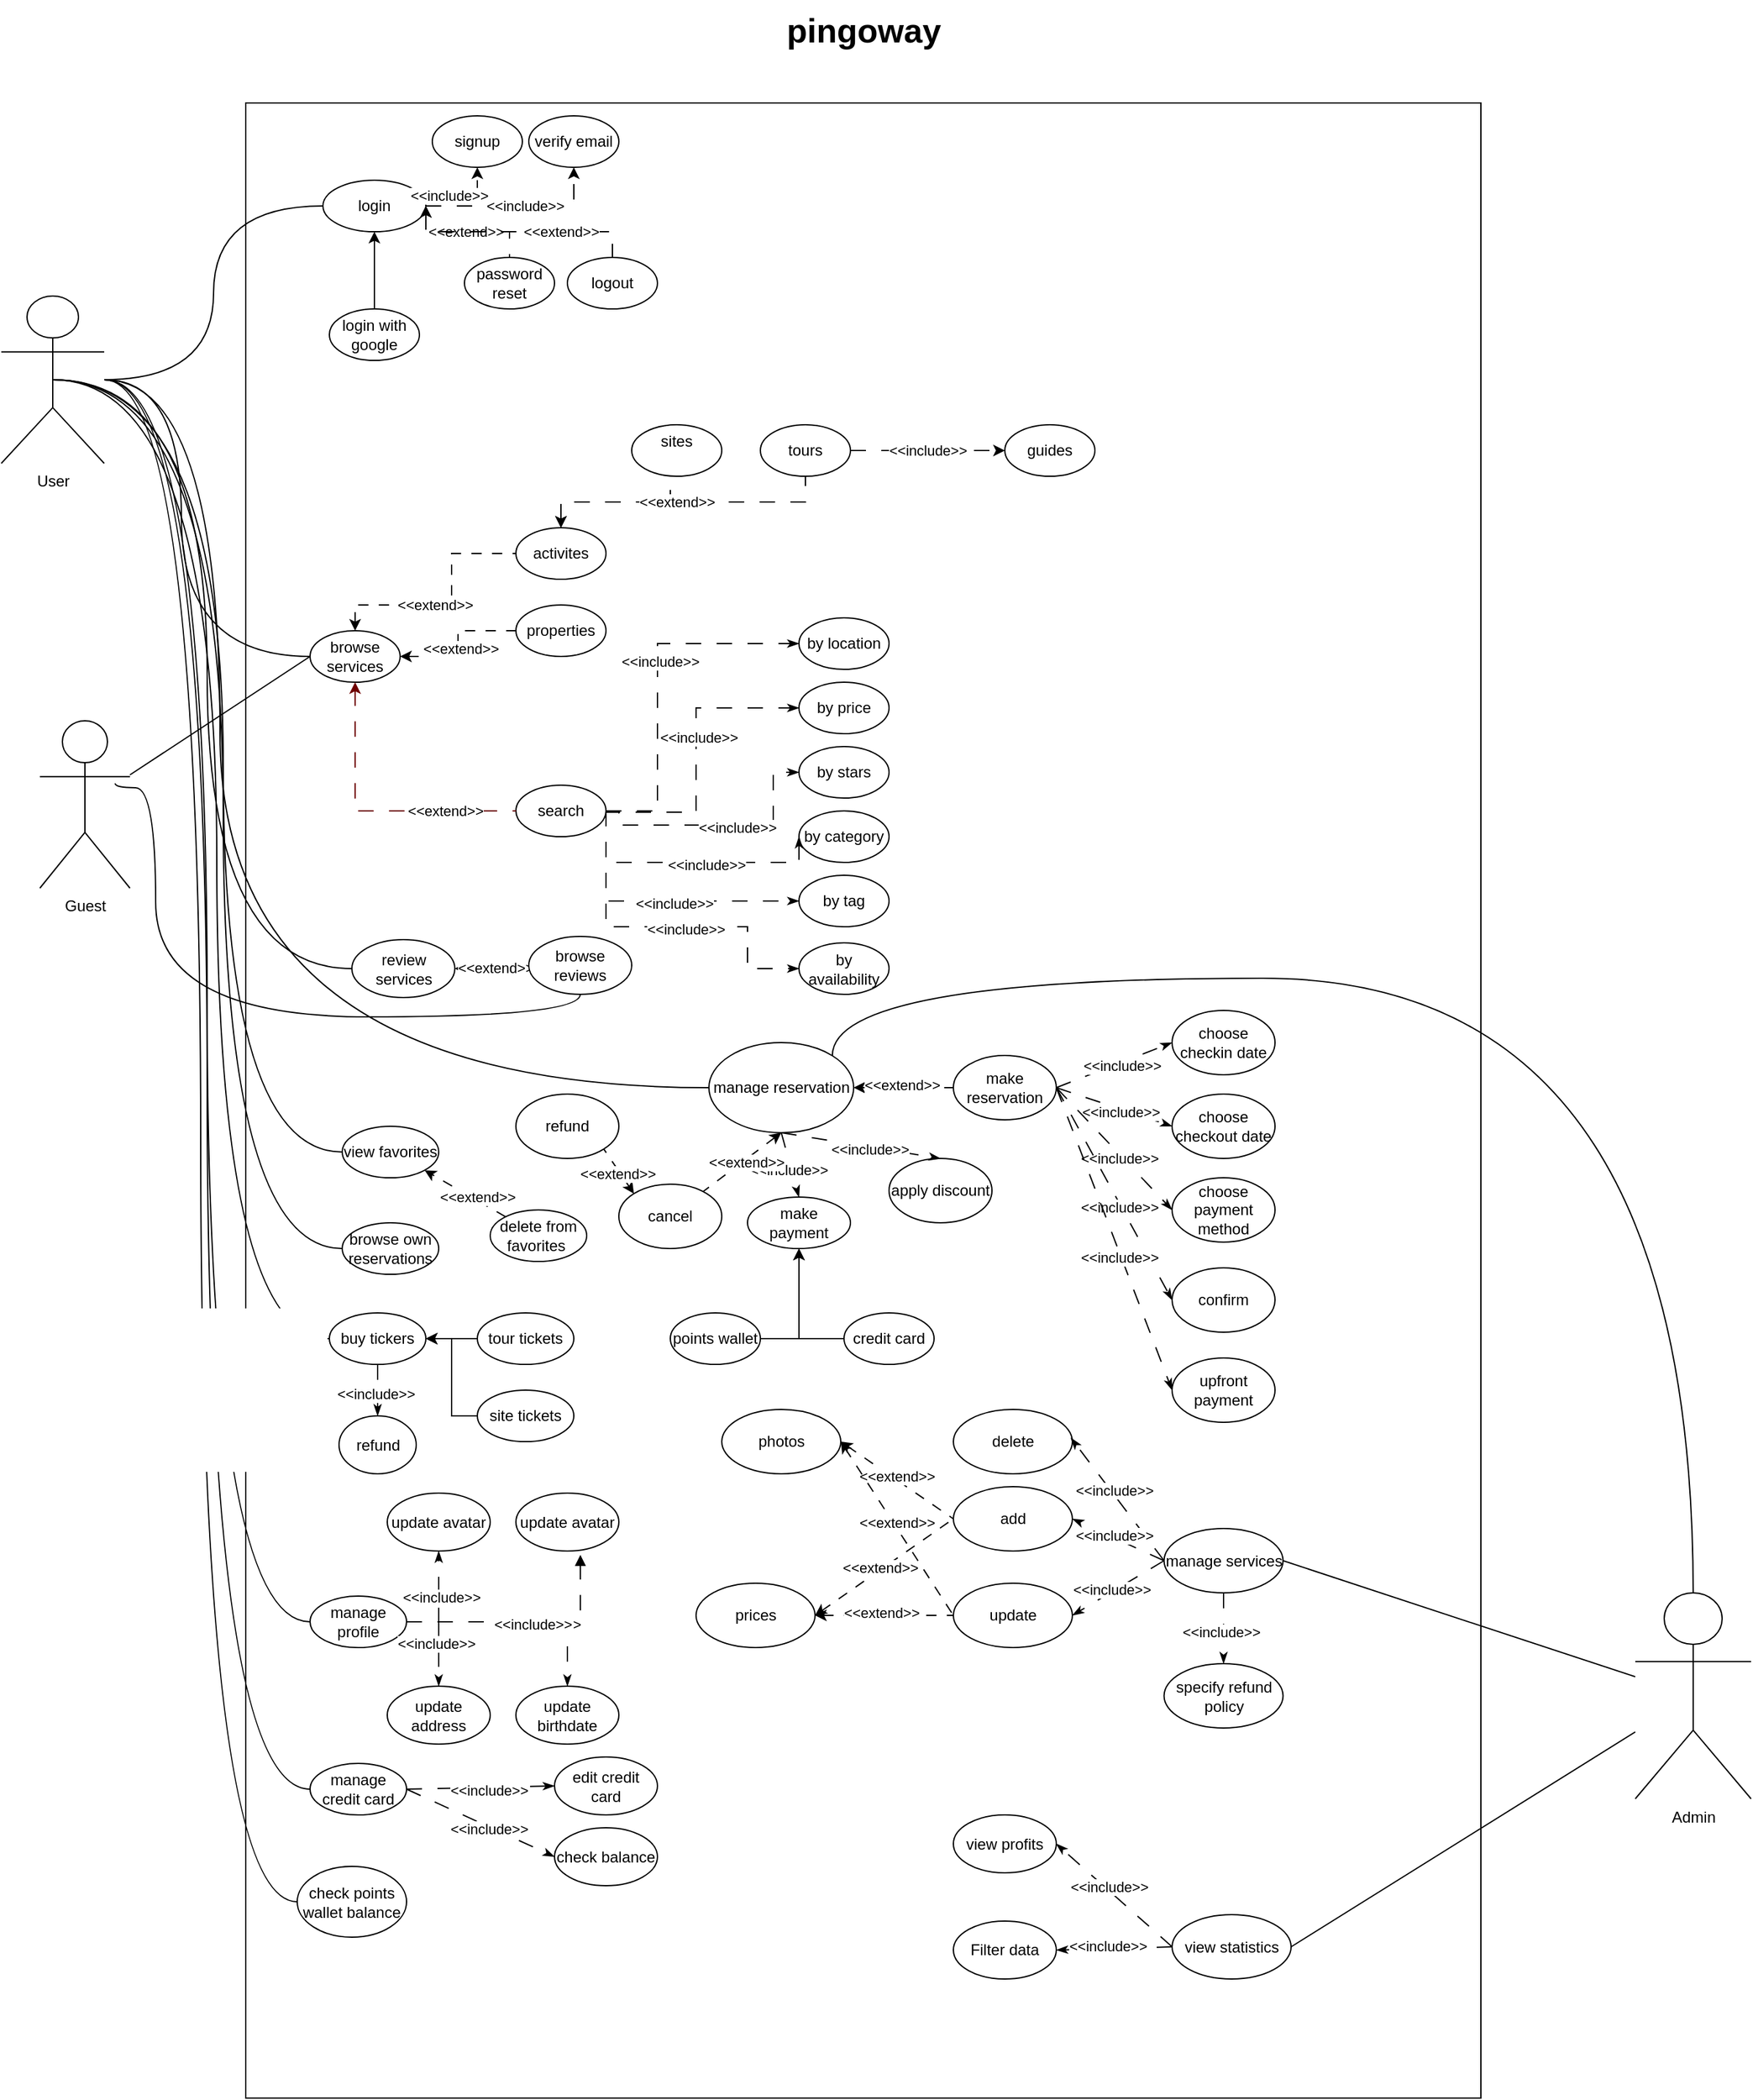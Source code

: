 <mxfile version="24.7.7">
  <diagram name="Page-1" id="PW5pZhOQbbt-pAzsFsGZ">
    <mxGraphModel dx="1018" dy="1887" grid="1" gridSize="10" guides="1" tooltips="1" connect="1" arrows="1" fold="1" page="1" pageScale="1" pageWidth="850" pageHeight="1400" math="0" shadow="0">
      <root>
        <mxCell id="0" />
        <mxCell id="1" parent="0" />
        <mxCell id="0B0eagUAXpEbYrLWP_e4-1" value="User&lt;div&gt;&lt;br&gt;&lt;/div&gt;" style="shape=umlActor;verticalLabelPosition=bottom;verticalAlign=top;html=1;" parent="1" vertex="1">
          <mxGeometry x="80" y="40" width="80" height="130" as="geometry" />
        </mxCell>
        <mxCell id="0B0eagUAXpEbYrLWP_e4-2" value="" style="rounded=0;whiteSpace=wrap;html=1;direction=south;" parent="1" vertex="1">
          <mxGeometry x="270" y="-110" width="960" height="1550" as="geometry" />
        </mxCell>
        <mxCell id="0B0eagUAXpEbYrLWP_e4-3" value="&lt;b style=&quot;font-size: 26px;&quot;&gt;&lt;font style=&quot;font-size: 26px;&quot;&gt;pingoway&lt;/font&gt;&lt;/b&gt;&lt;div style=&quot;font-size: 26px;&quot;&gt;&lt;br&gt;&lt;/div&gt;" style="text;html=1;align=center;verticalAlign=middle;resizable=0;points=[];autosize=1;strokeColor=none;fillColor=none;" parent="1" vertex="1">
          <mxGeometry x="680" y="-190" width="140" height="80" as="geometry" />
        </mxCell>
        <mxCell id="0B0eagUAXpEbYrLWP_e4-8" style="rounded=0;orthogonalLoop=1;jettySize=auto;html=1;entryX=1;entryY=0.5;entryDx=0;entryDy=0;endArrow=none;endFill=0;" parent="1" source="0B0eagUAXpEbYrLWP_e4-9" target="0B0eagUAXpEbYrLWP_e4-55" edge="1">
          <mxGeometry relative="1" as="geometry" />
        </mxCell>
        <mxCell id="f-b0QiF34DkIeUr0SExI-126" style="edgeStyle=orthogonalEdgeStyle;rounded=0;orthogonalLoop=1;jettySize=auto;html=1;entryX=1;entryY=0;entryDx=0;entryDy=0;curved=1;endArrow=none;endFill=0;" parent="1" source="0B0eagUAXpEbYrLWP_e4-9" target="0B0eagUAXpEbYrLWP_e4-32" edge="1">
          <mxGeometry relative="1" as="geometry">
            <Array as="points">
              <mxPoint x="1395" y="570" />
              <mxPoint x="726" y="570" />
            </Array>
          </mxGeometry>
        </mxCell>
        <mxCell id="0B0eagUAXpEbYrLWP_e4-9" value="Admin" style="shape=umlActor;verticalLabelPosition=bottom;verticalAlign=top;html=1;" parent="1" vertex="1">
          <mxGeometry x="1350" y="1047.5" width="90" height="160" as="geometry" />
        </mxCell>
        <mxCell id="0B0eagUAXpEbYrLWP_e4-10" value="" style="edgeStyle=orthogonalEdgeStyle;rounded=0;orthogonalLoop=1;jettySize=auto;html=1;endArrow=none;endFill=0;startArrow=classic;startFill=1;dashed=1;dashPattern=8 8;" parent="1" source="0B0eagUAXpEbYrLWP_e4-16" target="0B0eagUAXpEbYrLWP_e4-18" edge="1">
          <mxGeometry relative="1" as="geometry">
            <Array as="points">
              <mxPoint x="355" y="280" />
              <mxPoint x="430" y="280" />
              <mxPoint x="430" y="240" />
            </Array>
          </mxGeometry>
        </mxCell>
        <mxCell id="0B0eagUAXpEbYrLWP_e4-11" value="&amp;lt;&amp;lt;extend&amp;gt;&amp;gt;" style="edgeLabel;html=1;align=center;verticalAlign=middle;resizable=0;points=[];" parent="0B0eagUAXpEbYrLWP_e4-10" vertex="1" connectable="0">
          <mxGeometry x="-0.12" relative="1" as="geometry">
            <mxPoint as="offset" />
          </mxGeometry>
        </mxCell>
        <mxCell id="0B0eagUAXpEbYrLWP_e4-12" value="" style="edgeStyle=orthogonalEdgeStyle;rounded=0;orthogonalLoop=1;jettySize=auto;html=1;dashed=1;dashPattern=8 8;endArrow=none;endFill=0;startArrow=classic;startFill=1;" parent="1" source="0B0eagUAXpEbYrLWP_e4-16" target="0B0eagUAXpEbYrLWP_e4-19" edge="1">
          <mxGeometry relative="1" as="geometry" />
        </mxCell>
        <mxCell id="0B0eagUAXpEbYrLWP_e4-13" value="&amp;lt;&amp;lt;extend&amp;gt;&amp;gt;" style="edgeLabel;html=1;align=center;verticalAlign=middle;resizable=0;points=[];" parent="0B0eagUAXpEbYrLWP_e4-12" vertex="1" connectable="0">
          <mxGeometry x="-0.067" y="-2" relative="1" as="geometry">
            <mxPoint as="offset" />
          </mxGeometry>
        </mxCell>
        <mxCell id="0B0eagUAXpEbYrLWP_e4-16" value="browse services" style="ellipse;whiteSpace=wrap;html=1;" parent="1" vertex="1">
          <mxGeometry x="320" y="300" width="70" height="40" as="geometry" />
        </mxCell>
        <mxCell id="0B0eagUAXpEbYrLWP_e4-17" value="" style="edgeStyle=orthogonalEdgeStyle;rounded=0;orthogonalLoop=1;jettySize=auto;html=1;endArrow=none;endFill=0;startArrow=classic;startFill=1;dashed=1;dashPattern=12 12;" parent="1" source="0B0eagUAXpEbYrLWP_e4-18" target="0B0eagUAXpEbYrLWP_e4-25" edge="1">
          <mxGeometry relative="1" as="geometry">
            <Array as="points">
              <mxPoint x="515" y="200" />
              <mxPoint x="600" y="200" />
            </Array>
          </mxGeometry>
        </mxCell>
        <mxCell id="0B0eagUAXpEbYrLWP_e4-18" value="activites" style="ellipse;whiteSpace=wrap;html=1;" parent="1" vertex="1">
          <mxGeometry x="480" y="220" width="70" height="40" as="geometry" />
        </mxCell>
        <mxCell id="0B0eagUAXpEbYrLWP_e4-19" value="properties" style="ellipse;whiteSpace=wrap;html=1;" parent="1" vertex="1">
          <mxGeometry x="480" y="280" width="70" height="40" as="geometry" />
        </mxCell>
        <mxCell id="0B0eagUAXpEbYrLWP_e4-21" style="rounded=0;orthogonalLoop=1;jettySize=auto;html=1;entryX=0;entryY=0.5;entryDx=0;entryDy=0;endArrow=none;endFill=0;edgeStyle=orthogonalEdgeStyle;curved=1;" parent="1" source="0B0eagUAXpEbYrLWP_e4-1" target="0B0eagUAXpEbYrLWP_e4-16" edge="1">
          <mxGeometry relative="1" as="geometry">
            <mxPoint x="250" y="250" as="sourcePoint" />
            <mxPoint x="355" y="280" as="targetPoint" />
            <Array as="points">
              <mxPoint x="220" y="105" />
              <mxPoint x="220" y="320" />
            </Array>
          </mxGeometry>
        </mxCell>
        <mxCell id="0B0eagUAXpEbYrLWP_e4-22" value="search" style="ellipse;whiteSpace=wrap;html=1;" parent="1" vertex="1">
          <mxGeometry x="480" y="420" width="70" height="40" as="geometry" />
        </mxCell>
        <mxCell id="0B0eagUAXpEbYrLWP_e4-23" value="" style="edgeStyle=orthogonalEdgeStyle;rounded=0;orthogonalLoop=1;jettySize=auto;html=1;endArrow=none;endFill=0;startArrow=classic;startFill=1;dashed=1;strokeColor=#6F0000;dashPattern=12 12;fillColor=#a20025;" parent="1" source="0B0eagUAXpEbYrLWP_e4-16" target="0B0eagUAXpEbYrLWP_e4-22" edge="1">
          <mxGeometry relative="1" as="geometry">
            <Array as="points">
              <mxPoint x="355" y="440" />
            </Array>
          </mxGeometry>
        </mxCell>
        <mxCell id="0B0eagUAXpEbYrLWP_e4-24" value="&amp;lt;&amp;lt;extend&amp;gt;&amp;gt;" style="edgeLabel;html=1;align=center;verticalAlign=middle;resizable=0;points=[];" parent="0B0eagUAXpEbYrLWP_e4-23" vertex="1" connectable="0">
          <mxGeometry x="0.225" y="3" relative="1" as="geometry">
            <mxPoint x="32" y="3" as="offset" />
          </mxGeometry>
        </mxCell>
        <mxCell id="0B0eagUAXpEbYrLWP_e4-25" value="sites&lt;div&gt;&lt;br&gt;&lt;/div&gt;" style="ellipse;whiteSpace=wrap;html=1;" parent="1" vertex="1">
          <mxGeometry x="570" y="140" width="70" height="40" as="geometry" />
        </mxCell>
        <mxCell id="0B0eagUAXpEbYrLWP_e4-26" value="" style="edgeStyle=orthogonalEdgeStyle;rounded=0;orthogonalLoop=1;jettySize=auto;html=1;dashed=1;dashPattern=12 12;" parent="1" source="0B0eagUAXpEbYrLWP_e4-28" target="0B0eagUAXpEbYrLWP_e4-31" edge="1">
          <mxGeometry relative="1" as="geometry" />
        </mxCell>
        <mxCell id="0B0eagUAXpEbYrLWP_e4-27" value="&amp;lt;&amp;lt;include&amp;gt;&amp;gt;" style="edgeLabel;html=1;align=center;verticalAlign=middle;resizable=0;points=[];" parent="0B0eagUAXpEbYrLWP_e4-26" vertex="1" connectable="0">
          <mxGeometry x="0.367" relative="1" as="geometry">
            <mxPoint x="-22" as="offset" />
          </mxGeometry>
        </mxCell>
        <mxCell id="0B0eagUAXpEbYrLWP_e4-28" value="tours" style="ellipse;whiteSpace=wrap;html=1;" parent="1" vertex="1">
          <mxGeometry x="670" y="140" width="70" height="40" as="geometry" />
        </mxCell>
        <mxCell id="0B0eagUAXpEbYrLWP_e4-29" value="" style="edgeStyle=orthogonalEdgeStyle;rounded=0;orthogonalLoop=1;jettySize=auto;html=1;endArrow=none;endFill=0;startArrow=classic;startFill=1;dashed=1;dashPattern=12 12;entryX=0.5;entryY=1;entryDx=0;entryDy=0;exitX=0.5;exitY=0;exitDx=0;exitDy=0;" parent="1" source="0B0eagUAXpEbYrLWP_e4-18" target="0B0eagUAXpEbYrLWP_e4-28" edge="1">
          <mxGeometry relative="1" as="geometry">
            <mxPoint x="590" y="240" as="sourcePoint" />
            <mxPoint x="675" y="200" as="targetPoint" />
            <Array as="points">
              <mxPoint x="515" y="200" />
              <mxPoint x="705" y="200" />
            </Array>
          </mxGeometry>
        </mxCell>
        <mxCell id="0B0eagUAXpEbYrLWP_e4-30" value="&amp;lt;&amp;lt;extend&amp;gt;&amp;gt;" style="edgeLabel;html=1;align=center;verticalAlign=middle;resizable=0;points=[];" parent="0B0eagUAXpEbYrLWP_e4-29" vertex="1" connectable="0">
          <mxGeometry x="0.151" y="-3" relative="1" as="geometry">
            <mxPoint x="-23" y="-3" as="offset" />
          </mxGeometry>
        </mxCell>
        <mxCell id="0B0eagUAXpEbYrLWP_e4-31" value="guides" style="ellipse;whiteSpace=wrap;html=1;" parent="1" vertex="1">
          <mxGeometry x="860" y="140" width="70" height="40" as="geometry" />
        </mxCell>
        <mxCell id="0B0eagUAXpEbYrLWP_e4-32" value="manage reservation" style="ellipse;whiteSpace=wrap;html=1;" parent="1" vertex="1">
          <mxGeometry x="630" y="620" width="112.5" height="70" as="geometry" />
        </mxCell>
        <mxCell id="0B0eagUAXpEbYrLWP_e4-33" style="rounded=0;orthogonalLoop=1;jettySize=auto;html=1;entryX=0;entryY=0.5;entryDx=0;entryDy=0;endArrow=none;endFill=0;edgeStyle=orthogonalEdgeStyle;curved=1;" parent="1" source="0B0eagUAXpEbYrLWP_e4-1" target="0B0eagUAXpEbYrLWP_e4-32" edge="1">
          <mxGeometry relative="1" as="geometry">
            <Array as="points">
              <mxPoint x="250" y="105" />
              <mxPoint x="250" y="655" />
            </Array>
          </mxGeometry>
        </mxCell>
        <mxCell id="0B0eagUAXpEbYrLWP_e4-34" value="make payment" style="ellipse;whiteSpace=wrap;html=1;" parent="1" vertex="1">
          <mxGeometry x="660" y="740" width="80" height="40" as="geometry" />
        </mxCell>
        <mxCell id="0B0eagUAXpEbYrLWP_e4-36" value="login" style="ellipse;whiteSpace=wrap;html=1;" parent="1" vertex="1">
          <mxGeometry x="330" y="-50" width="80" height="40" as="geometry" />
        </mxCell>
        <mxCell id="0B0eagUAXpEbYrLWP_e4-37" style="rounded=0;orthogonalLoop=1;jettySize=auto;html=1;entryX=0;entryY=0.5;entryDx=0;entryDy=0;endArrow=none;endFill=0;edgeStyle=orthogonalEdgeStyle;curved=1;" parent="1" source="0B0eagUAXpEbYrLWP_e4-1" target="0B0eagUAXpEbYrLWP_e4-36" edge="1">
          <mxGeometry relative="1" as="geometry">
            <mxPoint x="240" y="290" as="sourcePoint" />
          </mxGeometry>
        </mxCell>
        <mxCell id="0B0eagUAXpEbYrLWP_e4-38" style="edgeStyle=orthogonalEdgeStyle;rounded=0;orthogonalLoop=1;jettySize=auto;html=1;entryX=0.5;entryY=1;entryDx=0;entryDy=0;" parent="1" source="0B0eagUAXpEbYrLWP_e4-39" target="0B0eagUAXpEbYrLWP_e4-34" edge="1">
          <mxGeometry relative="1" as="geometry">
            <Array as="points">
              <mxPoint x="700" y="850" />
            </Array>
          </mxGeometry>
        </mxCell>
        <mxCell id="0B0eagUAXpEbYrLWP_e4-39" value="credit card" style="ellipse;whiteSpace=wrap;html=1;" parent="1" vertex="1">
          <mxGeometry x="735" y="830" width="70" height="40" as="geometry" />
        </mxCell>
        <mxCell id="0B0eagUAXpEbYrLWP_e4-40" style="edgeStyle=orthogonalEdgeStyle;rounded=0;orthogonalLoop=1;jettySize=auto;html=1;entryX=0.5;entryY=1;entryDx=0;entryDy=0;exitX=1;exitY=0.5;exitDx=0;exitDy=0;" parent="1" source="0B0eagUAXpEbYrLWP_e4-41" target="0B0eagUAXpEbYrLWP_e4-34" edge="1">
          <mxGeometry relative="1" as="geometry">
            <mxPoint x="687.5" y="830" as="targetPoint" />
            <Array as="points">
              <mxPoint x="700" y="850" />
            </Array>
          </mxGeometry>
        </mxCell>
        <mxCell id="0B0eagUAXpEbYrLWP_e4-41" value="points wallet" style="ellipse;whiteSpace=wrap;html=1;" parent="1" vertex="1">
          <mxGeometry x="600" y="830" width="70" height="40" as="geometry" />
        </mxCell>
        <mxCell id="0B0eagUAXpEbYrLWP_e4-42" value="manage profile" style="ellipse;whiteSpace=wrap;html=1;" parent="1" vertex="1">
          <mxGeometry x="320" y="1050" width="75" height="40" as="geometry" />
        </mxCell>
        <mxCell id="0B0eagUAXpEbYrLWP_e4-43" style="rounded=0;orthogonalLoop=1;jettySize=auto;html=1;entryX=0;entryY=0.5;entryDx=0;entryDy=0;endArrow=none;endFill=0;edgeStyle=orthogonalEdgeStyle;curved=1;" parent="1" source="0B0eagUAXpEbYrLWP_e4-1" target="0B0eagUAXpEbYrLWP_e4-42" edge="1">
          <mxGeometry relative="1" as="geometry" />
        </mxCell>
        <mxCell id="0B0eagUAXpEbYrLWP_e4-45" value="" style="edgeStyle=orthogonalEdgeStyle;rounded=0;orthogonalLoop=1;jettySize=auto;html=1;endArrow=none;endFill=0;startArrow=classic;startFill=1;dashed=1;dashPattern=12 12;" parent="1" source="0B0eagUAXpEbYrLWP_e4-47" target="0B0eagUAXpEbYrLWP_e4-54" edge="1">
          <mxGeometry relative="1" as="geometry" />
        </mxCell>
        <mxCell id="0B0eagUAXpEbYrLWP_e4-46" value="&amp;lt;&amp;lt;extend&amp;gt;&amp;gt;" style="edgeLabel;html=1;align=center;verticalAlign=middle;resizable=0;points=[];" parent="0B0eagUAXpEbYrLWP_e4-45" vertex="1" connectable="0">
          <mxGeometry x="0.117" y="-2" relative="1" as="geometry">
            <mxPoint as="offset" />
          </mxGeometry>
        </mxCell>
        <mxCell id="0B0eagUAXpEbYrLWP_e4-47" value="review services" style="ellipse;whiteSpace=wrap;html=1;" parent="1" vertex="1">
          <mxGeometry x="352.5" y="540" width="80" height="45" as="geometry" />
        </mxCell>
        <mxCell id="0B0eagUAXpEbYrLWP_e4-49" style="rounded=0;orthogonalLoop=1;jettySize=auto;html=1;entryX=0.5;entryY=0.5;entryDx=0;entryDy=0;entryPerimeter=0;endArrow=none;endFill=0;edgeStyle=orthogonalEdgeStyle;curved=1;" parent="1" source="0B0eagUAXpEbYrLWP_e4-47" target="0B0eagUAXpEbYrLWP_e4-1" edge="1">
          <mxGeometry relative="1" as="geometry">
            <Array as="points">
              <mxPoint x="240" y="563" />
              <mxPoint x="240" y="105" />
            </Array>
          </mxGeometry>
        </mxCell>
        <mxCell id="0B0eagUAXpEbYrLWP_e4-50" value="" style="rounded=0;orthogonalLoop=1;jettySize=auto;html=1;endArrow=none;endFill=0;entryX=1;entryY=0.5;entryDx=0;entryDy=0;" parent="1" source="0B0eagUAXpEbYrLWP_e4-9" target="f-b0QiF34DkIeUr0SExI-119" edge="1">
          <mxGeometry relative="1" as="geometry">
            <mxPoint x="1030" y="1150.5" as="sourcePoint" />
            <mxPoint x="1330" y="1020" as="targetPoint" />
          </mxGeometry>
        </mxCell>
        <mxCell id="0B0eagUAXpEbYrLWP_e4-52" value="browse own&lt;div&gt;reservations&lt;/div&gt;" style="ellipse;whiteSpace=wrap;html=1;" parent="1" vertex="1">
          <mxGeometry x="345" y="760" width="75" height="40" as="geometry" />
        </mxCell>
        <mxCell id="0B0eagUAXpEbYrLWP_e4-53" style="rounded=0;orthogonalLoop=1;jettySize=auto;html=1;entryX=0;entryY=0.5;entryDx=0;entryDy=0;endArrow=none;endFill=0;exitX=0.5;exitY=0.5;exitDx=0;exitDy=0;exitPerimeter=0;edgeStyle=orthogonalEdgeStyle;curved=1;" parent="1" source="0B0eagUAXpEbYrLWP_e4-1" target="0B0eagUAXpEbYrLWP_e4-52" edge="1">
          <mxGeometry relative="1" as="geometry">
            <mxPoint x="212" y="110" as="sourcePoint" />
          </mxGeometry>
        </mxCell>
        <mxCell id="0B0eagUAXpEbYrLWP_e4-54" value="browse reviews" style="ellipse;whiteSpace=wrap;html=1;" parent="1" vertex="1">
          <mxGeometry x="490" y="537.5" width="80" height="45" as="geometry" />
        </mxCell>
        <mxCell id="0B0eagUAXpEbYrLWP_e4-55" value="view statistics" style="ellipse;whiteSpace=wrap;html=1;" parent="1" vertex="1">
          <mxGeometry x="990" y="1297.5" width="92.5" height="50" as="geometry" />
        </mxCell>
        <mxCell id="7iT_NpZirMBeT9E2yEck-1" value="" style="edgeStyle=orthogonalEdgeStyle;rounded=0;orthogonalLoop=1;jettySize=auto;html=1;endArrow=classicThin;endFill=1;startArrow=none;startFill=0;dashed=1;dashPattern=12 12;exitX=1;exitY=0.5;exitDx=0;exitDy=0;" parent="1" source="0B0eagUAXpEbYrLWP_e4-42" target="7iT_NpZirMBeT9E2yEck-3" edge="1">
          <mxGeometry relative="1" as="geometry">
            <mxPoint x="464" y="970" as="sourcePoint" />
          </mxGeometry>
        </mxCell>
        <mxCell id="7iT_NpZirMBeT9E2yEck-2" value="&amp;lt;&amp;lt;include&amp;gt;&amp;gt;" style="edgeLabel;html=1;align=center;verticalAlign=middle;resizable=0;points=[];" parent="7iT_NpZirMBeT9E2yEck-1" vertex="1" connectable="0">
          <mxGeometry x="0.117" y="-2" relative="1" as="geometry">
            <mxPoint as="offset" />
          </mxGeometry>
        </mxCell>
        <mxCell id="7iT_NpZirMBeT9E2yEck-3" value="update avatar" style="ellipse;whiteSpace=wrap;html=1;" parent="1" vertex="1">
          <mxGeometry x="380" y="970" width="80" height="45" as="geometry" />
        </mxCell>
        <mxCell id="f-b0QiF34DkIeUr0SExI-2" value="update avatar" style="ellipse;whiteSpace=wrap;html=1;" parent="1" vertex="1">
          <mxGeometry x="480" y="970" width="80" height="45" as="geometry" />
        </mxCell>
        <mxCell id="f-b0QiF34DkIeUr0SExI-4" value="" style="edgeStyle=orthogonalEdgeStyle;rounded=0;orthogonalLoop=1;jettySize=auto;html=1;endArrow=block;endFill=1;startArrow=none;startFill=0;dashed=1;dashPattern=12 12;entryX=0.626;entryY=1.067;entryDx=0;entryDy=0;entryPerimeter=0;exitX=1;exitY=0.5;exitDx=0;exitDy=0;" parent="1" source="0B0eagUAXpEbYrLWP_e4-42" target="f-b0QiF34DkIeUr0SExI-2" edge="1">
          <mxGeometry relative="1" as="geometry">
            <mxPoint x="487.5" y="1080" as="sourcePoint" />
            <mxPoint x="524.5" y="1020" as="targetPoint" />
          </mxGeometry>
        </mxCell>
        <mxCell id="f-b0QiF34DkIeUr0SExI-5" value="&amp;lt;&amp;lt;include&amp;gt;&amp;gt;" style="edgeLabel;html=1;align=center;verticalAlign=middle;resizable=0;points=[];" parent="f-b0QiF34DkIeUr0SExI-4" vertex="1" connectable="0">
          <mxGeometry x="0.117" y="-2" relative="1" as="geometry">
            <mxPoint as="offset" />
          </mxGeometry>
        </mxCell>
        <mxCell id="f-b0QiF34DkIeUr0SExI-6" value="update address" style="ellipse;whiteSpace=wrap;html=1;" parent="1" vertex="1">
          <mxGeometry x="380" y="1120" width="80" height="45" as="geometry" />
        </mxCell>
        <mxCell id="f-b0QiF34DkIeUr0SExI-7" value="" style="edgeStyle=orthogonalEdgeStyle;rounded=0;orthogonalLoop=1;jettySize=auto;html=1;endArrow=classicThin;endFill=1;startArrow=none;startFill=0;dashed=1;dashPattern=12 12;exitX=1;exitY=0.5;exitDx=0;exitDy=0;" parent="1" source="0B0eagUAXpEbYrLWP_e4-42" target="f-b0QiF34DkIeUr0SExI-6" edge="1">
          <mxGeometry relative="1" as="geometry">
            <mxPoint x="474.5" y="1142" as="sourcePoint" />
            <mxPoint x="609.5" y="1090" as="targetPoint" />
          </mxGeometry>
        </mxCell>
        <mxCell id="f-b0QiF34DkIeUr0SExI-8" value="&amp;lt;&amp;lt;include&amp;gt;&amp;gt;" style="edgeLabel;html=1;align=center;verticalAlign=middle;resizable=0;points=[];" parent="f-b0QiF34DkIeUr0SExI-7" vertex="1" connectable="0">
          <mxGeometry x="0.117" y="-2" relative="1" as="geometry">
            <mxPoint as="offset" />
          </mxGeometry>
        </mxCell>
        <mxCell id="f-b0QiF34DkIeUr0SExI-9" value="update birthdate" style="ellipse;whiteSpace=wrap;html=1;" parent="1" vertex="1">
          <mxGeometry x="480" y="1120" width="80" height="45" as="geometry" />
        </mxCell>
        <mxCell id="f-b0QiF34DkIeUr0SExI-10" value="" style="edgeStyle=orthogonalEdgeStyle;rounded=0;orthogonalLoop=1;jettySize=auto;html=1;endArrow=classicThin;endFill=1;startArrow=none;startFill=0;dashed=1;dashPattern=12 12;" parent="1" source="0B0eagUAXpEbYrLWP_e4-42" target="f-b0QiF34DkIeUr0SExI-9" edge="1">
          <mxGeometry relative="1" as="geometry">
            <mxPoint x="454.49" y="1090" as="sourcePoint" />
            <mxPoint x="479.49" y="1140" as="targetPoint" />
          </mxGeometry>
        </mxCell>
        <mxCell id="f-b0QiF34DkIeUr0SExI-11" value="&amp;lt;&amp;lt;include&amp;gt;&amp;gt;" style="edgeLabel;html=1;align=center;verticalAlign=middle;resizable=0;points=[];" parent="f-b0QiF34DkIeUr0SExI-10" vertex="1" connectable="0">
          <mxGeometry x="0.117" y="-2" relative="1" as="geometry">
            <mxPoint as="offset" />
          </mxGeometry>
        </mxCell>
        <mxCell id="f-b0QiF34DkIeUr0SExI-13" style="rounded=0;orthogonalLoop=1;jettySize=auto;html=1;entryX=0;entryY=0.5;entryDx=0;entryDy=0;startArrow=none;startFill=0;endArrow=none;endFill=0;" parent="1" source="f-b0QiF34DkIeUr0SExI-12" target="0B0eagUAXpEbYrLWP_e4-16" edge="1">
          <mxGeometry relative="1" as="geometry" />
        </mxCell>
        <mxCell id="f-b0QiF34DkIeUr0SExI-12" value="&lt;div&gt;Guest&lt;/div&gt;&lt;div&gt;&lt;br&gt;&lt;/div&gt;" style="shape=umlActor;verticalLabelPosition=bottom;verticalAlign=top;html=1;" parent="1" vertex="1">
          <mxGeometry x="110" y="370" width="70" height="130" as="geometry" />
        </mxCell>
        <mxCell id="f-b0QiF34DkIeUr0SExI-14" style="rounded=0;orthogonalLoop=1;jettySize=auto;html=1;startArrow=none;startFill=0;exitX=0.836;exitY=0.374;exitDx=0;exitDy=0;exitPerimeter=0;endArrow=none;endFill=0;edgeStyle=orthogonalEdgeStyle;curved=1;entryX=0.5;entryY=1;entryDx=0;entryDy=0;" parent="1" source="f-b0QiF34DkIeUr0SExI-12" target="0B0eagUAXpEbYrLWP_e4-54" edge="1">
          <mxGeometry relative="1" as="geometry">
            <mxPoint x="210" y="392" as="sourcePoint" />
            <mxPoint x="330" y="330" as="targetPoint" />
            <Array as="points">
              <mxPoint x="200" y="422" />
              <mxPoint x="200" y="600" />
              <mxPoint x="530" y="600" />
            </Array>
          </mxGeometry>
        </mxCell>
        <mxCell id="f-b0QiF34DkIeUr0SExI-15" value="&lt;div&gt;signup&lt;/div&gt;" style="ellipse;whiteSpace=wrap;html=1;" parent="1" vertex="1">
          <mxGeometry x="415" y="-100" width="70" height="40" as="geometry" />
        </mxCell>
        <mxCell id="f-b0QiF34DkIeUr0SExI-16" value="" style="edgeStyle=orthogonalEdgeStyle;rounded=0;orthogonalLoop=1;jettySize=auto;html=1;dashed=1;dashPattern=12 12;entryX=0.5;entryY=1;entryDx=0;entryDy=0;" parent="1" source="0B0eagUAXpEbYrLWP_e4-36" target="f-b0QiF34DkIeUr0SExI-15" edge="1">
          <mxGeometry relative="1" as="geometry">
            <mxPoint x="490" y="-1" as="sourcePoint" />
            <mxPoint x="610" y="-1" as="targetPoint" />
          </mxGeometry>
        </mxCell>
        <mxCell id="f-b0QiF34DkIeUr0SExI-17" value="&amp;lt;&amp;lt;include&amp;gt;&amp;gt;" style="edgeLabel;html=1;align=center;verticalAlign=middle;resizable=0;points=[];" parent="f-b0QiF34DkIeUr0SExI-16" vertex="1" connectable="0">
          <mxGeometry x="0.367" relative="1" as="geometry">
            <mxPoint x="-22" as="offset" />
          </mxGeometry>
        </mxCell>
        <mxCell id="f-b0QiF34DkIeUr0SExI-18" value="&lt;div&gt;verify email&lt;/div&gt;" style="ellipse;whiteSpace=wrap;html=1;" parent="1" vertex="1">
          <mxGeometry x="490" y="-100" width="70" height="40" as="geometry" />
        </mxCell>
        <mxCell id="f-b0QiF34DkIeUr0SExI-19" value="" style="edgeStyle=orthogonalEdgeStyle;rounded=0;orthogonalLoop=1;jettySize=auto;html=1;dashed=1;dashPattern=12 12;entryX=0.5;entryY=1;entryDx=0;entryDy=0;exitX=1;exitY=0.5;exitDx=0;exitDy=0;" parent="1" source="0B0eagUAXpEbYrLWP_e4-36" target="f-b0QiF34DkIeUr0SExI-18" edge="1">
          <mxGeometry relative="1" as="geometry">
            <mxPoint x="475" y="10" as="sourcePoint" />
            <mxPoint x="710" y="149" as="targetPoint" />
            <Array as="points">
              <mxPoint x="525" y="-30" />
            </Array>
          </mxGeometry>
        </mxCell>
        <mxCell id="f-b0QiF34DkIeUr0SExI-20" value="&amp;lt;&amp;lt;include&amp;gt;&amp;gt;" style="edgeLabel;html=1;align=center;verticalAlign=middle;resizable=0;points=[];" parent="f-b0QiF34DkIeUr0SExI-19" vertex="1" connectable="0">
          <mxGeometry x="0.367" relative="1" as="geometry">
            <mxPoint x="-22" as="offset" />
          </mxGeometry>
        </mxCell>
        <mxCell id="f-b0QiF34DkIeUr0SExI-24" value="&lt;div&gt;password reset&lt;/div&gt;" style="ellipse;whiteSpace=wrap;html=1;" parent="1" vertex="1">
          <mxGeometry x="440" y="10" width="70" height="40" as="geometry" />
        </mxCell>
        <mxCell id="f-b0QiF34DkIeUr0SExI-26" value="" style="edgeStyle=orthogonalEdgeStyle;rounded=0;orthogonalLoop=1;jettySize=auto;html=1;endArrow=none;endFill=0;startArrow=classic;startFill=1;dashed=1;dashPattern=12 12;entryX=0.5;entryY=0;entryDx=0;entryDy=0;exitX=1;exitY=0.5;exitDx=0;exitDy=0;" parent="1" source="0B0eagUAXpEbYrLWP_e4-36" target="f-b0QiF34DkIeUr0SExI-24" edge="1">
          <mxGeometry relative="1" as="geometry">
            <mxPoint x="349.99" y="110" as="sourcePoint" />
            <mxPoint x="539.99" y="70" as="targetPoint" />
            <Array as="points">
              <mxPoint x="410" y="-10" />
              <mxPoint x="475" y="-10" />
            </Array>
          </mxGeometry>
        </mxCell>
        <mxCell id="f-b0QiF34DkIeUr0SExI-27" value="&amp;lt;&amp;lt;extend&amp;gt;&amp;gt;" style="edgeLabel;html=1;align=center;verticalAlign=middle;resizable=0;points=[];" parent="f-b0QiF34DkIeUr0SExI-26" vertex="1" connectable="0">
          <mxGeometry x="0.151" y="-3" relative="1" as="geometry">
            <mxPoint x="-10" y="-3" as="offset" />
          </mxGeometry>
        </mxCell>
        <mxCell id="f-b0QiF34DkIeUr0SExI-28" value="&lt;div&gt;logout&lt;/div&gt;" style="ellipse;whiteSpace=wrap;html=1;" parent="1" vertex="1">
          <mxGeometry x="520" y="10" width="70" height="40" as="geometry" />
        </mxCell>
        <mxCell id="f-b0QiF34DkIeUr0SExI-29" value="" style="edgeStyle=orthogonalEdgeStyle;rounded=0;orthogonalLoop=1;jettySize=auto;html=1;endArrow=none;endFill=0;startArrow=classic;startFill=1;dashed=1;dashPattern=12 12;entryX=0.5;entryY=0;entryDx=0;entryDy=0;exitX=1;exitY=0.5;exitDx=0;exitDy=0;" parent="1" source="0B0eagUAXpEbYrLWP_e4-36" target="f-b0QiF34DkIeUr0SExI-28" edge="1">
          <mxGeometry relative="1" as="geometry">
            <mxPoint x="504.98" y="-30" as="sourcePoint" />
            <mxPoint x="569.98" y="10" as="targetPoint" />
            <Array as="points">
              <mxPoint x="410" y="-10" />
              <mxPoint x="555" y="-10" />
            </Array>
          </mxGeometry>
        </mxCell>
        <mxCell id="f-b0QiF34DkIeUr0SExI-30" value="&amp;lt;&amp;lt;extend&amp;gt;&amp;gt;" style="edgeLabel;html=1;align=center;verticalAlign=middle;resizable=0;points=[];" parent="f-b0QiF34DkIeUr0SExI-29" vertex="1" connectable="0">
          <mxGeometry x="0.151" y="-3" relative="1" as="geometry">
            <mxPoint x="18" y="-3" as="offset" />
          </mxGeometry>
        </mxCell>
        <mxCell id="f-b0QiF34DkIeUr0SExI-34" style="edgeStyle=orthogonalEdgeStyle;rounded=0;orthogonalLoop=1;jettySize=auto;html=1;entryX=0.5;entryY=1;entryDx=0;entryDy=0;" parent="1" source="f-b0QiF34DkIeUr0SExI-31" target="0B0eagUAXpEbYrLWP_e4-36" edge="1">
          <mxGeometry relative="1" as="geometry" />
        </mxCell>
        <mxCell id="f-b0QiF34DkIeUr0SExI-31" value="&lt;div&gt;login with google&lt;/div&gt;" style="ellipse;whiteSpace=wrap;html=1;" parent="1" vertex="1">
          <mxGeometry x="335" y="50" width="70" height="40" as="geometry" />
        </mxCell>
        <mxCell id="f-b0QiF34DkIeUr0SExI-35" value="by category&lt;span style=&quot;color: rgba(0, 0, 0, 0); font-family: monospace; font-size: 0px; text-align: start; text-wrap: nowrap;&quot;&gt;%3CmxGraphModel%3E%3Croot%3E%3CmxCell%20id%3D%220%22%2F%3E%3CmxCell%20id%3D%221%22%20parent%3D%220%22%2F%3E%3CmxCell%20id%3D%222%22%20value%3D%22search%22%20style%3D%22ellipse%3BwhiteSpace%3Dwrap%3Bhtml%3D1%3B%22%20vertex%3D%221%22%20parent%3D%221%22%3E%3CmxGeometry%20x%3D%22480%22%20y%3D%22420%22%20width%3D%2270%22%20height%3D%2240%22%20as%3D%22geometry%22%2F%3E%3C%2FmxCell%3E%3C%2Froot%3E%3C%2FmxGraphModel%3E&lt;/span&gt;" style="ellipse;whiteSpace=wrap;html=1;" parent="1" vertex="1">
          <mxGeometry x="700" y="440" width="70" height="40" as="geometry" />
        </mxCell>
        <mxCell id="f-b0QiF34DkIeUr0SExI-36" value="by tag" style="ellipse;whiteSpace=wrap;html=1;" parent="1" vertex="1">
          <mxGeometry x="700" y="490" width="70" height="40" as="geometry" />
        </mxCell>
        <mxCell id="f-b0QiF34DkIeUr0SExI-37" value="by availability" style="ellipse;whiteSpace=wrap;html=1;" parent="1" vertex="1">
          <mxGeometry x="700" y="542.5" width="70" height="40" as="geometry" />
        </mxCell>
        <mxCell id="f-b0QiF34DkIeUr0SExI-38" value="by stars" style="ellipse;whiteSpace=wrap;html=1;" parent="1" vertex="1">
          <mxGeometry x="700" y="390" width="70" height="40" as="geometry" />
        </mxCell>
        <mxCell id="f-b0QiF34DkIeUr0SExI-39" value="by price" style="ellipse;whiteSpace=wrap;html=1;" parent="1" vertex="1">
          <mxGeometry x="700" y="340" width="70" height="40" as="geometry" />
        </mxCell>
        <mxCell id="f-b0QiF34DkIeUr0SExI-40" value="by location" style="ellipse;whiteSpace=wrap;html=1;" parent="1" vertex="1">
          <mxGeometry x="700" y="290" width="70" height="40" as="geometry" />
        </mxCell>
        <mxCell id="f-b0QiF34DkIeUr0SExI-41" value="" style="edgeStyle=orthogonalEdgeStyle;rounded=0;orthogonalLoop=1;jettySize=auto;html=1;endArrow=classicThin;endFill=1;startArrow=none;startFill=0;dashed=1;dashPattern=12 12;entryX=0;entryY=0.5;entryDx=0;entryDy=0;exitX=1;exitY=0.5;exitDx=0;exitDy=0;" parent="1" source="0B0eagUAXpEbYrLWP_e4-22" target="f-b0QiF34DkIeUr0SExI-40" edge="1">
          <mxGeometry relative="1" as="geometry">
            <mxPoint x="472" y="470" as="sourcePoint" />
            <mxPoint x="597" y="520" as="targetPoint" />
            <Array as="points">
              <mxPoint x="590" y="440" />
              <mxPoint x="590" y="310" />
            </Array>
          </mxGeometry>
        </mxCell>
        <mxCell id="f-b0QiF34DkIeUr0SExI-42" value="&amp;lt;&amp;lt;include&amp;gt;&amp;gt;" style="edgeLabel;html=1;align=center;verticalAlign=middle;resizable=0;points=[];" parent="f-b0QiF34DkIeUr0SExI-41" vertex="1" connectable="0">
          <mxGeometry x="0.117" y="-2" relative="1" as="geometry">
            <mxPoint as="offset" />
          </mxGeometry>
        </mxCell>
        <mxCell id="f-b0QiF34DkIeUr0SExI-43" value="" style="edgeStyle=orthogonalEdgeStyle;rounded=0;orthogonalLoop=1;jettySize=auto;html=1;endArrow=classicThin;endFill=1;startArrow=none;startFill=0;dashed=1;dashPattern=12 12;entryX=0;entryY=0.5;entryDx=0;entryDy=0;" parent="1" target="f-b0QiF34DkIeUr0SExI-39" edge="1">
          <mxGeometry relative="1" as="geometry">
            <mxPoint x="550" y="440" as="sourcePoint" />
            <mxPoint x="640" y="320" as="targetPoint" />
            <Array as="points">
              <mxPoint x="550" y="441" />
              <mxPoint x="620" y="441" />
              <mxPoint x="620" y="360" />
            </Array>
          </mxGeometry>
        </mxCell>
        <mxCell id="f-b0QiF34DkIeUr0SExI-44" value="&amp;lt;&amp;lt;include&amp;gt;&amp;gt;" style="edgeLabel;html=1;align=center;verticalAlign=middle;resizable=0;points=[];" parent="f-b0QiF34DkIeUr0SExI-43" vertex="1" connectable="0">
          <mxGeometry x="0.117" y="-2" relative="1" as="geometry">
            <mxPoint as="offset" />
          </mxGeometry>
        </mxCell>
        <mxCell id="f-b0QiF34DkIeUr0SExI-45" value="" style="edgeStyle=orthogonalEdgeStyle;rounded=0;orthogonalLoop=1;jettySize=auto;html=1;endArrow=classicThin;endFill=1;startArrow=none;startFill=0;dashed=1;dashPattern=12 12;entryX=0;entryY=0.5;entryDx=0;entryDy=0;exitX=1;exitY=0.5;exitDx=0;exitDy=0;" parent="1" source="0B0eagUAXpEbYrLWP_e4-22" target="f-b0QiF34DkIeUr0SExI-38" edge="1">
          <mxGeometry relative="1" as="geometry">
            <mxPoint x="560" y="450" as="sourcePoint" />
            <mxPoint x="710" y="370" as="targetPoint" />
            <Array as="points">
              <mxPoint x="560" y="440" />
              <mxPoint x="560" y="451" />
              <mxPoint x="680" y="451" />
              <mxPoint x="680" y="410" />
            </Array>
          </mxGeometry>
        </mxCell>
        <mxCell id="f-b0QiF34DkIeUr0SExI-46" value="&amp;lt;&amp;lt;include&amp;gt;&amp;gt;" style="edgeLabel;html=1;align=center;verticalAlign=middle;resizable=0;points=[];" parent="f-b0QiF34DkIeUr0SExI-45" vertex="1" connectable="0">
          <mxGeometry x="0.117" y="-2" relative="1" as="geometry">
            <mxPoint as="offset" />
          </mxGeometry>
        </mxCell>
        <mxCell id="f-b0QiF34DkIeUr0SExI-47" value="" style="edgeStyle=orthogonalEdgeStyle;rounded=0;orthogonalLoop=1;jettySize=auto;html=1;endArrow=classicThin;endFill=1;startArrow=none;startFill=0;dashed=1;dashPattern=12 12;entryX=0;entryY=0.5;entryDx=0;entryDy=0;exitX=1;exitY=0.5;exitDx=0;exitDy=0;" parent="1" source="0B0eagUAXpEbYrLWP_e4-22" target="f-b0QiF34DkIeUr0SExI-35" edge="1">
          <mxGeometry relative="1" as="geometry">
            <mxPoint x="550" y="480" as="sourcePoint" />
            <mxPoint x="700" y="450" as="targetPoint" />
            <Array as="points">
              <mxPoint x="550" y="480" />
              <mxPoint x="700" y="480" />
            </Array>
          </mxGeometry>
        </mxCell>
        <mxCell id="f-b0QiF34DkIeUr0SExI-48" value="&amp;lt;&amp;lt;include&amp;gt;&amp;gt;" style="edgeLabel;html=1;align=center;verticalAlign=middle;resizable=0;points=[];" parent="f-b0QiF34DkIeUr0SExI-47" vertex="1" connectable="0">
          <mxGeometry x="0.117" y="-2" relative="1" as="geometry">
            <mxPoint as="offset" />
          </mxGeometry>
        </mxCell>
        <mxCell id="f-b0QiF34DkIeUr0SExI-49" value="" style="edgeStyle=orthogonalEdgeStyle;rounded=0;orthogonalLoop=1;jettySize=auto;html=1;endArrow=classicThin;endFill=1;startArrow=none;startFill=0;dashed=1;dashPattern=12 12;entryX=0;entryY=0.5;entryDx=0;entryDy=0;exitX=1;exitY=0.5;exitDx=0;exitDy=0;" parent="1" source="0B0eagUAXpEbYrLWP_e4-22" target="f-b0QiF34DkIeUr0SExI-36" edge="1">
          <mxGeometry relative="1" as="geometry">
            <mxPoint x="560" y="450" as="sourcePoint" />
            <mxPoint x="710" y="470" as="targetPoint" />
            <Array as="points">
              <mxPoint x="550" y="510" />
            </Array>
          </mxGeometry>
        </mxCell>
        <mxCell id="f-b0QiF34DkIeUr0SExI-50" value="&amp;lt;&amp;lt;include&amp;gt;&amp;gt;" style="edgeLabel;html=1;align=center;verticalAlign=middle;resizable=0;points=[];" parent="f-b0QiF34DkIeUr0SExI-49" vertex="1" connectable="0">
          <mxGeometry x="0.117" y="-2" relative="1" as="geometry">
            <mxPoint as="offset" />
          </mxGeometry>
        </mxCell>
        <mxCell id="f-b0QiF34DkIeUr0SExI-51" value="" style="edgeStyle=orthogonalEdgeStyle;rounded=0;orthogonalLoop=1;jettySize=auto;html=1;endArrow=classicThin;endFill=1;startArrow=none;startFill=0;dashed=1;dashPattern=12 12;entryX=0;entryY=0.5;entryDx=0;entryDy=0;exitX=1;exitY=0.5;exitDx=0;exitDy=0;" parent="1" source="0B0eagUAXpEbYrLWP_e4-22" target="f-b0QiF34DkIeUr0SExI-37" edge="1">
          <mxGeometry relative="1" as="geometry">
            <mxPoint x="560" y="450" as="sourcePoint" />
            <mxPoint x="710" y="520" as="targetPoint" />
            <Array as="points">
              <mxPoint x="550" y="530" />
              <mxPoint x="660" y="530" />
              <mxPoint x="660" y="562" />
            </Array>
          </mxGeometry>
        </mxCell>
        <mxCell id="f-b0QiF34DkIeUr0SExI-52" value="&amp;lt;&amp;lt;include&amp;gt;&amp;gt;" style="edgeLabel;html=1;align=center;verticalAlign=middle;resizable=0;points=[];" parent="f-b0QiF34DkIeUr0SExI-51" vertex="1" connectable="0">
          <mxGeometry x="0.117" y="-2" relative="1" as="geometry">
            <mxPoint as="offset" />
          </mxGeometry>
        </mxCell>
        <mxCell id="f-b0QiF34DkIeUr0SExI-54" value="" style="rounded=0;orthogonalLoop=1;jettySize=auto;html=1;endArrow=none;endFill=0;startArrow=classic;startFill=1;dashed=1;dashPattern=8 8;exitX=1;exitY=0.5;exitDx=0;exitDy=0;entryX=0;entryY=0.5;entryDx=0;entryDy=0;" parent="1" source="0B0eagUAXpEbYrLWP_e4-32" target="f-b0QiF34DkIeUr0SExI-56" edge="1">
          <mxGeometry relative="1" as="geometry">
            <mxPoint x="677.5" y="620" as="sourcePoint" />
            <mxPoint x="790" y="640" as="targetPoint" />
          </mxGeometry>
        </mxCell>
        <mxCell id="f-b0QiF34DkIeUr0SExI-55" value="&amp;lt;&amp;lt;extend&amp;gt;&amp;gt;" style="edgeLabel;html=1;align=center;verticalAlign=middle;resizable=0;points=[];" parent="f-b0QiF34DkIeUr0SExI-54" vertex="1" connectable="0">
          <mxGeometry x="-0.05" y="2" relative="1" as="geometry">
            <mxPoint as="offset" />
          </mxGeometry>
        </mxCell>
        <mxCell id="f-b0QiF34DkIeUr0SExI-56" value="make reservation" style="ellipse;whiteSpace=wrap;html=1;" parent="1" vertex="1">
          <mxGeometry x="820" y="630" width="80" height="50" as="geometry" />
        </mxCell>
        <mxCell id="f-b0QiF34DkIeUr0SExI-57" value="choose checkin date" style="ellipse;whiteSpace=wrap;html=1;" parent="1" vertex="1">
          <mxGeometry x="990" y="595" width="80" height="50" as="geometry" />
        </mxCell>
        <mxCell id="f-b0QiF34DkIeUr0SExI-58" value="" style="rounded=0;orthogonalLoop=1;jettySize=auto;html=1;endArrow=classicThin;endFill=1;startArrow=none;startFill=0;dashed=1;dashPattern=12 12;entryX=0;entryY=0.5;entryDx=0;entryDy=0;exitX=1;exitY=0.5;exitDx=0;exitDy=0;" parent="1" source="f-b0QiF34DkIeUr0SExI-56" target="f-b0QiF34DkIeUr0SExI-57" edge="1">
          <mxGeometry relative="1" as="geometry">
            <mxPoint x="970" y="680" as="sourcePoint" />
            <mxPoint x="1095" y="730" as="targetPoint" />
          </mxGeometry>
        </mxCell>
        <mxCell id="f-b0QiF34DkIeUr0SExI-59" value="&amp;lt;&amp;lt;include&amp;gt;&amp;gt;" style="edgeLabel;html=1;align=center;verticalAlign=middle;resizable=0;points=[];" parent="f-b0QiF34DkIeUr0SExI-58" vertex="1" connectable="0">
          <mxGeometry x="0.117" y="-2" relative="1" as="geometry">
            <mxPoint as="offset" />
          </mxGeometry>
        </mxCell>
        <mxCell id="f-b0QiF34DkIeUr0SExI-60" value="choose checkout date" style="ellipse;whiteSpace=wrap;html=1;" parent="1" vertex="1">
          <mxGeometry x="990" y="660" width="80" height="50" as="geometry" />
        </mxCell>
        <mxCell id="f-b0QiF34DkIeUr0SExI-62" value="" style="rounded=0;orthogonalLoop=1;jettySize=auto;html=1;endArrow=classicThin;endFill=1;startArrow=none;startFill=0;dashed=1;dashPattern=12 12;entryX=0;entryY=0.5;entryDx=0;entryDy=0;exitX=1;exitY=0.5;exitDx=0;exitDy=0;" parent="1" source="f-b0QiF34DkIeUr0SExI-56" target="f-b0QiF34DkIeUr0SExI-60" edge="1">
          <mxGeometry relative="1" as="geometry">
            <mxPoint x="970" y="694.69" as="sourcePoint" />
            <mxPoint x="1050" y="694.69" as="targetPoint" />
          </mxGeometry>
        </mxCell>
        <mxCell id="f-b0QiF34DkIeUr0SExI-63" value="&amp;lt;&amp;lt;include&amp;gt;&amp;gt;" style="edgeLabel;html=1;align=center;verticalAlign=middle;resizable=0;points=[];" parent="f-b0QiF34DkIeUr0SExI-62" vertex="1" connectable="0">
          <mxGeometry x="0.117" y="-2" relative="1" as="geometry">
            <mxPoint as="offset" />
          </mxGeometry>
        </mxCell>
        <mxCell id="f-b0QiF34DkIeUr0SExI-64" value="choose payment method" style="ellipse;whiteSpace=wrap;html=1;" parent="1" vertex="1">
          <mxGeometry x="990" y="725" width="80" height="50" as="geometry" />
        </mxCell>
        <mxCell id="f-b0QiF34DkIeUr0SExI-65" value="" style="rounded=0;orthogonalLoop=1;jettySize=auto;html=1;endArrow=classicThin;endFill=1;startArrow=none;startFill=0;dashed=1;dashPattern=12 12;entryX=0;entryY=0.5;entryDx=0;entryDy=0;exitX=1;exitY=0.5;exitDx=0;exitDy=0;" parent="1" source="f-b0QiF34DkIeUr0SExI-56" target="f-b0QiF34DkIeUr0SExI-64" edge="1">
          <mxGeometry relative="1" as="geometry">
            <mxPoint x="970" y="710" as="sourcePoint" />
            <mxPoint x="1050" y="775" as="targetPoint" />
          </mxGeometry>
        </mxCell>
        <mxCell id="f-b0QiF34DkIeUr0SExI-66" value="&amp;lt;&amp;lt;include&amp;gt;&amp;gt;" style="edgeLabel;html=1;align=center;verticalAlign=middle;resizable=0;points=[];" parent="f-b0QiF34DkIeUr0SExI-65" vertex="1" connectable="0">
          <mxGeometry x="0.117" y="-2" relative="1" as="geometry">
            <mxPoint as="offset" />
          </mxGeometry>
        </mxCell>
        <mxCell id="f-b0QiF34DkIeUr0SExI-67" value="manage credit card" style="ellipse;whiteSpace=wrap;html=1;" parent="1" vertex="1">
          <mxGeometry x="320" y="1180" width="75" height="40" as="geometry" />
        </mxCell>
        <mxCell id="f-b0QiF34DkIeUr0SExI-68" style="rounded=0;orthogonalLoop=1;jettySize=auto;html=1;entryX=0;entryY=0.5;entryDx=0;entryDy=0;endArrow=none;endFill=0;edgeStyle=orthogonalEdgeStyle;curved=1;" parent="1" source="0B0eagUAXpEbYrLWP_e4-1" target="f-b0QiF34DkIeUr0SExI-67" edge="1">
          <mxGeometry relative="1" as="geometry">
            <mxPoint x="170" y="115" as="sourcePoint" />
            <mxPoint x="360" y="1000" as="targetPoint" />
          </mxGeometry>
        </mxCell>
        <mxCell id="f-b0QiF34DkIeUr0SExI-69" value="edit credit card" style="ellipse;whiteSpace=wrap;html=1;" parent="1" vertex="1">
          <mxGeometry x="510" y="1175" width="80" height="45" as="geometry" />
        </mxCell>
        <mxCell id="f-b0QiF34DkIeUr0SExI-70" value="" style="rounded=0;orthogonalLoop=1;jettySize=auto;html=1;endArrow=classicThin;endFill=1;startArrow=none;startFill=0;dashed=1;dashPattern=12 12;exitX=1;exitY=0.5;exitDx=0;exitDy=0;entryX=0;entryY=0.5;entryDx=0;entryDy=0;" parent="1" source="f-b0QiF34DkIeUr0SExI-67" target="f-b0QiF34DkIeUr0SExI-69" edge="1">
          <mxGeometry relative="1" as="geometry">
            <mxPoint x="425" y="1095" as="sourcePoint" />
            <mxPoint x="530" y="1120" as="targetPoint" />
          </mxGeometry>
        </mxCell>
        <mxCell id="f-b0QiF34DkIeUr0SExI-71" value="&amp;lt;&amp;lt;include&amp;gt;&amp;gt;" style="edgeLabel;html=1;align=center;verticalAlign=middle;resizable=0;points=[];" parent="f-b0QiF34DkIeUr0SExI-70" vertex="1" connectable="0">
          <mxGeometry x="0.117" y="-2" relative="1" as="geometry">
            <mxPoint as="offset" />
          </mxGeometry>
        </mxCell>
        <mxCell id="f-b0QiF34DkIeUr0SExI-72" value="check balance" style="ellipse;whiteSpace=wrap;html=1;" parent="1" vertex="1">
          <mxGeometry x="510" y="1230" width="80" height="45" as="geometry" />
        </mxCell>
        <mxCell id="f-b0QiF34DkIeUr0SExI-75" value="" style="rounded=0;orthogonalLoop=1;jettySize=auto;html=1;endArrow=classicThin;endFill=1;startArrow=none;startFill=0;dashed=1;dashPattern=12 12;exitX=1;exitY=0.5;exitDx=0;exitDy=0;entryX=0;entryY=0.5;entryDx=0;entryDy=0;" parent="1" source="f-b0QiF34DkIeUr0SExI-67" target="f-b0QiF34DkIeUr0SExI-72" edge="1">
          <mxGeometry relative="1" as="geometry">
            <mxPoint x="390" y="1173.5" as="sourcePoint" />
            <mxPoint x="505" y="1171.5" as="targetPoint" />
          </mxGeometry>
        </mxCell>
        <mxCell id="f-b0QiF34DkIeUr0SExI-76" value="&amp;lt;&amp;lt;include&amp;gt;&amp;gt;" style="edgeLabel;html=1;align=center;verticalAlign=middle;resizable=0;points=[];" parent="f-b0QiF34DkIeUr0SExI-75" vertex="1" connectable="0">
          <mxGeometry x="0.117" y="-2" relative="1" as="geometry">
            <mxPoint as="offset" />
          </mxGeometry>
        </mxCell>
        <mxCell id="f-b0QiF34DkIeUr0SExI-77" value="check points wallet balance" style="ellipse;whiteSpace=wrap;html=1;" parent="1" vertex="1">
          <mxGeometry x="310" y="1260" width="85" height="55" as="geometry" />
        </mxCell>
        <mxCell id="f-b0QiF34DkIeUr0SExI-78" style="rounded=0;orthogonalLoop=1;jettySize=auto;html=1;entryX=0;entryY=0.5;entryDx=0;entryDy=0;endArrow=none;endFill=0;edgeStyle=orthogonalEdgeStyle;curved=1;" parent="1" source="0B0eagUAXpEbYrLWP_e4-1" target="f-b0QiF34DkIeUr0SExI-77" edge="1">
          <mxGeometry relative="1" as="geometry">
            <mxPoint x="170" y="115" as="sourcePoint" />
            <mxPoint x="360" y="1130" as="targetPoint" />
          </mxGeometry>
        </mxCell>
        <mxCell id="f-b0QiF34DkIeUr0SExI-79" value="apply discount" style="ellipse;whiteSpace=wrap;html=1;" parent="1" vertex="1">
          <mxGeometry x="770" y="710" width="80" height="50" as="geometry" />
        </mxCell>
        <mxCell id="f-b0QiF34DkIeUr0SExI-80" value="" style="rounded=0;orthogonalLoop=1;jettySize=auto;html=1;endArrow=classicThin;endFill=1;startArrow=none;startFill=0;dashed=1;dashPattern=12 12;entryX=0.5;entryY=0;entryDx=0;entryDy=0;exitX=0.5;exitY=1;exitDx=0;exitDy=0;" parent="1" source="0B0eagUAXpEbYrLWP_e4-32" target="f-b0QiF34DkIeUr0SExI-79" edge="1">
          <mxGeometry relative="1" as="geometry">
            <mxPoint x="720" y="660" as="sourcePoint" />
            <mxPoint x="820" y="770" as="targetPoint" />
          </mxGeometry>
        </mxCell>
        <mxCell id="f-b0QiF34DkIeUr0SExI-81" value="&amp;lt;&amp;lt;include&amp;gt;&amp;gt;" style="edgeLabel;html=1;align=center;verticalAlign=middle;resizable=0;points=[];" parent="f-b0QiF34DkIeUr0SExI-80" vertex="1" connectable="0">
          <mxGeometry x="0.117" y="-2" relative="1" as="geometry">
            <mxPoint as="offset" />
          </mxGeometry>
        </mxCell>
        <mxCell id="f-b0QiF34DkIeUr0SExI-82" value="" style="rounded=0;orthogonalLoop=1;jettySize=auto;html=1;endArrow=classicThin;endFill=1;startArrow=none;startFill=0;dashed=1;dashPattern=12 12;entryX=0.5;entryY=0;entryDx=0;entryDy=0;exitX=0.5;exitY=1;exitDx=0;exitDy=0;" parent="1" source="0B0eagUAXpEbYrLWP_e4-32" target="0B0eagUAXpEbYrLWP_e4-34" edge="1">
          <mxGeometry relative="1" as="geometry">
            <mxPoint x="598" y="695" as="sourcePoint" />
            <mxPoint x="665" y="750" as="targetPoint" />
          </mxGeometry>
        </mxCell>
        <mxCell id="f-b0QiF34DkIeUr0SExI-83" value="&amp;lt;&amp;lt;include&amp;gt;&amp;gt;" style="edgeLabel;html=1;align=center;verticalAlign=middle;resizable=0;points=[];" parent="f-b0QiF34DkIeUr0SExI-82" vertex="1" connectable="0">
          <mxGeometry x="0.117" y="-2" relative="1" as="geometry">
            <mxPoint as="offset" />
          </mxGeometry>
        </mxCell>
        <mxCell id="f-b0QiF34DkIeUr0SExI-84" value="cancel" style="ellipse;whiteSpace=wrap;html=1;" parent="1" vertex="1">
          <mxGeometry x="560" y="730" width="80" height="50" as="geometry" />
        </mxCell>
        <mxCell id="f-b0QiF34DkIeUr0SExI-87" value="refund" style="ellipse;whiteSpace=wrap;html=1;" parent="1" vertex="1">
          <mxGeometry x="480" y="660" width="80" height="50" as="geometry" />
        </mxCell>
        <mxCell id="f-b0QiF34DkIeUr0SExI-90" value="confirm" style="ellipse;whiteSpace=wrap;html=1;" parent="1" vertex="1">
          <mxGeometry x="990" y="795" width="80" height="50" as="geometry" />
        </mxCell>
        <mxCell id="f-b0QiF34DkIeUr0SExI-91" value="" style="rounded=0;orthogonalLoop=1;jettySize=auto;html=1;endArrow=classicThin;endFill=1;startArrow=none;startFill=0;dashed=1;dashPattern=12 12;entryX=0;entryY=0.5;entryDx=0;entryDy=0;exitX=1;exitY=0.5;exitDx=0;exitDy=0;" parent="1" source="f-b0QiF34DkIeUr0SExI-56" target="f-b0QiF34DkIeUr0SExI-90" edge="1">
          <mxGeometry relative="1" as="geometry">
            <mxPoint x="940" y="710" as="sourcePoint" />
            <mxPoint x="1040" y="820" as="targetPoint" />
          </mxGeometry>
        </mxCell>
        <mxCell id="f-b0QiF34DkIeUr0SExI-92" value="&amp;lt;&amp;lt;include&amp;gt;&amp;gt;" style="edgeLabel;html=1;align=center;verticalAlign=middle;resizable=0;points=[];" parent="f-b0QiF34DkIeUr0SExI-91" vertex="1" connectable="0">
          <mxGeometry x="0.117" y="-2" relative="1" as="geometry">
            <mxPoint as="offset" />
          </mxGeometry>
        </mxCell>
        <mxCell id="f-b0QiF34DkIeUr0SExI-93" value="upfront payment" style="ellipse;whiteSpace=wrap;html=1;" parent="1" vertex="1">
          <mxGeometry x="990" y="865" width="80" height="50" as="geometry" />
        </mxCell>
        <mxCell id="f-b0QiF34DkIeUr0SExI-94" value="" style="rounded=0;orthogonalLoop=1;jettySize=auto;html=1;endArrow=classicThin;endFill=1;startArrow=none;startFill=0;dashed=1;dashPattern=12 12;entryX=0;entryY=0.5;entryDx=0;entryDy=0;exitX=1;exitY=0.5;exitDx=0;exitDy=0;" parent="1" source="f-b0QiF34DkIeUr0SExI-56" target="f-b0QiF34DkIeUr0SExI-93" edge="1">
          <mxGeometry relative="1" as="geometry">
            <mxPoint x="930" y="720" as="sourcePoint" />
            <mxPoint x="1030" y="900" as="targetPoint" />
          </mxGeometry>
        </mxCell>
        <mxCell id="f-b0QiF34DkIeUr0SExI-95" value="&amp;lt;&amp;lt;include&amp;gt;&amp;gt;" style="edgeLabel;html=1;align=center;verticalAlign=middle;resizable=0;points=[];" parent="f-b0QiF34DkIeUr0SExI-94" vertex="1" connectable="0">
          <mxGeometry x="0.117" y="-2" relative="1" as="geometry">
            <mxPoint as="offset" />
          </mxGeometry>
        </mxCell>
        <mxCell id="f-b0QiF34DkIeUr0SExI-96" value="buy tickers" style="ellipse;whiteSpace=wrap;html=1;" parent="1" vertex="1">
          <mxGeometry x="335" y="830" width="75" height="40" as="geometry" />
        </mxCell>
        <mxCell id="f-b0QiF34DkIeUr0SExI-97" style="rounded=0;orthogonalLoop=1;jettySize=auto;html=1;entryX=0;entryY=0.5;entryDx=0;entryDy=0;endArrow=none;endFill=0;exitX=0.5;exitY=0.5;exitDx=0;exitDy=0;exitPerimeter=0;edgeStyle=orthogonalEdgeStyle;curved=1;" parent="1" source="0B0eagUAXpEbYrLWP_e4-1" target="f-b0QiF34DkIeUr0SExI-96" edge="1">
          <mxGeometry relative="1" as="geometry">
            <mxPoint x="130" y="115" as="sourcePoint" />
            <mxPoint x="355" y="790" as="targetPoint" />
          </mxGeometry>
        </mxCell>
        <mxCell id="f-b0QiF34DkIeUr0SExI-98" value="" style="rounded=0;orthogonalLoop=1;jettySize=auto;html=1;endArrow=none;endFill=0;startArrow=classic;startFill=1;dashed=1;dashPattern=8 8;exitX=0.5;exitY=1;exitDx=0;exitDy=0;" parent="1" source="0B0eagUAXpEbYrLWP_e4-32" target="f-b0QiF34DkIeUr0SExI-84" edge="1">
          <mxGeometry relative="1" as="geometry">
            <mxPoint x="473" y="810" as="sourcePoint" />
            <mxPoint x="550" y="810" as="targetPoint" />
          </mxGeometry>
        </mxCell>
        <mxCell id="f-b0QiF34DkIeUr0SExI-99" value="&amp;lt;&amp;lt;extend&amp;gt;&amp;gt;" style="edgeLabel;html=1;align=center;verticalAlign=middle;resizable=0;points=[];" parent="f-b0QiF34DkIeUr0SExI-98" vertex="1" connectable="0">
          <mxGeometry x="-0.05" y="2" relative="1" as="geometry">
            <mxPoint as="offset" />
          </mxGeometry>
        </mxCell>
        <mxCell id="f-b0QiF34DkIeUr0SExI-103" style="edgeStyle=orthogonalEdgeStyle;rounded=0;orthogonalLoop=1;jettySize=auto;html=1;" parent="1" source="f-b0QiF34DkIeUr0SExI-100" target="f-b0QiF34DkIeUr0SExI-96" edge="1">
          <mxGeometry relative="1" as="geometry" />
        </mxCell>
        <mxCell id="f-b0QiF34DkIeUr0SExI-100" value="tour tickets" style="ellipse;whiteSpace=wrap;html=1;" parent="1" vertex="1">
          <mxGeometry x="450" y="830" width="75" height="40" as="geometry" />
        </mxCell>
        <mxCell id="f-b0QiF34DkIeUr0SExI-104" style="edgeStyle=orthogonalEdgeStyle;rounded=0;orthogonalLoop=1;jettySize=auto;html=1;entryX=1;entryY=0.5;entryDx=0;entryDy=0;" parent="1" source="f-b0QiF34DkIeUr0SExI-101" target="f-b0QiF34DkIeUr0SExI-96" edge="1">
          <mxGeometry relative="1" as="geometry" />
        </mxCell>
        <mxCell id="f-b0QiF34DkIeUr0SExI-101" value="site tickets" style="ellipse;whiteSpace=wrap;html=1;" parent="1" vertex="1">
          <mxGeometry x="450" y="890" width="75" height="40" as="geometry" />
        </mxCell>
        <mxCell id="f-b0QiF34DkIeUr0SExI-105" value="refund" style="ellipse;whiteSpace=wrap;html=1;" parent="1" vertex="1">
          <mxGeometry x="342.5" y="910" width="60" height="45" as="geometry" />
        </mxCell>
        <mxCell id="f-b0QiF34DkIeUr0SExI-106" value="" style="rounded=0;orthogonalLoop=1;jettySize=auto;html=1;endArrow=classicThin;endFill=1;startArrow=none;startFill=0;dashed=1;dashPattern=12 12;entryX=0.5;entryY=0;entryDx=0;entryDy=0;exitX=0.5;exitY=1;exitDx=0;exitDy=0;" parent="1" source="f-b0QiF34DkIeUr0SExI-96" target="f-b0QiF34DkIeUr0SExI-105" edge="1">
          <mxGeometry relative="1" as="geometry">
            <mxPoint x="436" y="890" as="sourcePoint" />
            <mxPoint x="320" y="895" as="targetPoint" />
          </mxGeometry>
        </mxCell>
        <mxCell id="f-b0QiF34DkIeUr0SExI-107" value="&amp;lt;&amp;lt;include&amp;gt;&amp;gt;" style="edgeLabel;html=1;align=center;verticalAlign=middle;resizable=0;points=[];" parent="f-b0QiF34DkIeUr0SExI-106" vertex="1" connectable="0">
          <mxGeometry x="0.117" y="-2" relative="1" as="geometry">
            <mxPoint as="offset" />
          </mxGeometry>
        </mxCell>
        <mxCell id="f-b0QiF34DkIeUr0SExI-113" value="Filter data" style="ellipse;whiteSpace=wrap;html=1;" parent="1" vertex="1">
          <mxGeometry x="820" y="1302.5" width="80" height="45" as="geometry" />
        </mxCell>
        <mxCell id="f-b0QiF34DkIeUr0SExI-114" value="" style="rounded=0;orthogonalLoop=1;jettySize=auto;html=1;endArrow=classicThin;endFill=1;startArrow=none;startFill=0;dashed=1;dashPattern=12 12;exitX=0;exitY=0.5;exitDx=0;exitDy=0;entryX=1;entryY=0.5;entryDx=0;entryDy=0;" parent="1" source="0B0eagUAXpEbYrLWP_e4-55" target="f-b0QiF34DkIeUr0SExI-113" edge="1">
          <mxGeometry relative="1" as="geometry">
            <mxPoint x="800" y="1207.5" as="sourcePoint" />
            <mxPoint x="915" y="1260.5" as="targetPoint" />
          </mxGeometry>
        </mxCell>
        <mxCell id="f-b0QiF34DkIeUr0SExI-115" value="&amp;lt;&amp;lt;include&amp;gt;&amp;gt;" style="edgeLabel;html=1;align=center;verticalAlign=middle;resizable=0;points=[];" parent="f-b0QiF34DkIeUr0SExI-114" vertex="1" connectable="0">
          <mxGeometry x="0.117" y="-2" relative="1" as="geometry">
            <mxPoint as="offset" />
          </mxGeometry>
        </mxCell>
        <mxCell id="f-b0QiF34DkIeUr0SExI-116" value="view profits" style="ellipse;whiteSpace=wrap;html=1;" parent="1" vertex="1">
          <mxGeometry x="820" y="1220" width="80" height="45" as="geometry" />
        </mxCell>
        <mxCell id="f-b0QiF34DkIeUr0SExI-117" value="" style="rounded=0;orthogonalLoop=1;jettySize=auto;html=1;endArrow=classicThin;endFill=1;startArrow=none;startFill=0;dashed=1;dashPattern=12 12;exitX=0;exitY=0.5;exitDx=0;exitDy=0;entryX=1;entryY=0.5;entryDx=0;entryDy=0;" parent="1" source="0B0eagUAXpEbYrLWP_e4-55" target="f-b0QiF34DkIeUr0SExI-116" edge="1">
          <mxGeometry relative="1" as="geometry">
            <mxPoint x="1010" y="1260" as="sourcePoint" />
            <mxPoint x="920" y="1262" as="targetPoint" />
          </mxGeometry>
        </mxCell>
        <mxCell id="f-b0QiF34DkIeUr0SExI-118" value="&amp;lt;&amp;lt;include&amp;gt;&amp;gt;" style="edgeLabel;html=1;align=center;verticalAlign=middle;resizable=0;points=[];" parent="f-b0QiF34DkIeUr0SExI-117" vertex="1" connectable="0">
          <mxGeometry x="0.117" y="-2" relative="1" as="geometry">
            <mxPoint as="offset" />
          </mxGeometry>
        </mxCell>
        <mxCell id="f-b0QiF34DkIeUr0SExI-119" value="manage services" style="ellipse;whiteSpace=wrap;html=1;" parent="1" vertex="1">
          <mxGeometry x="983.75" y="997.5" width="92.5" height="50" as="geometry" />
        </mxCell>
        <mxCell id="f-b0QiF34DkIeUr0SExI-120" value="view favorites" style="ellipse;whiteSpace=wrap;html=1;" parent="1" vertex="1">
          <mxGeometry x="345" y="685" width="75" height="40" as="geometry" />
        </mxCell>
        <mxCell id="f-b0QiF34DkIeUr0SExI-121" style="rounded=0;orthogonalLoop=1;jettySize=auto;html=1;entryX=0;entryY=0.5;entryDx=0;entryDy=0;endArrow=none;endFill=0;exitX=0.5;exitY=0.5;exitDx=0;exitDy=0;exitPerimeter=0;edgeStyle=orthogonalEdgeStyle;curved=1;" parent="1" source="0B0eagUAXpEbYrLWP_e4-1" target="f-b0QiF34DkIeUr0SExI-120" edge="1">
          <mxGeometry relative="1" as="geometry">
            <mxPoint x="130" y="115" as="sourcePoint" />
            <mxPoint x="355" y="790" as="targetPoint" />
          </mxGeometry>
        </mxCell>
        <mxCell id="f-b0QiF34DkIeUr0SExI-123" style="rounded=0;orthogonalLoop=1;jettySize=auto;html=1;entryX=1;entryY=1;entryDx=0;entryDy=0;dashed=1;dashPattern=8 8;" parent="1" source="f-b0QiF34DkIeUr0SExI-122" target="f-b0QiF34DkIeUr0SExI-120" edge="1">
          <mxGeometry relative="1" as="geometry" />
        </mxCell>
        <mxCell id="f-b0QiF34DkIeUr0SExI-122" value="delete from favorites&amp;nbsp;" style="ellipse;whiteSpace=wrap;html=1;" parent="1" vertex="1">
          <mxGeometry x="460" y="750" width="75" height="40" as="geometry" />
        </mxCell>
        <mxCell id="f-b0QiF34DkIeUr0SExI-125" value="&amp;lt;&amp;lt;extend&amp;gt;&amp;gt;" style="edgeLabel;html=1;align=center;verticalAlign=middle;resizable=0;points=[];" parent="1" vertex="1" connectable="0">
          <mxGeometry x="449.999" y="740.0" as="geometry" />
        </mxCell>
        <mxCell id="f-b0QiF34DkIeUr0SExI-127" value="delete" style="ellipse;whiteSpace=wrap;html=1;" parent="1" vertex="1">
          <mxGeometry x="820" y="905" width="92.5" height="50" as="geometry" />
        </mxCell>
        <mxCell id="f-b0QiF34DkIeUr0SExI-128" value="add" style="ellipse;whiteSpace=wrap;html=1;" parent="1" vertex="1">
          <mxGeometry x="820" y="965" width="92.5" height="50" as="geometry" />
        </mxCell>
        <mxCell id="f-b0QiF34DkIeUr0SExI-129" value="update" style="ellipse;whiteSpace=wrap;html=1;" parent="1" vertex="1">
          <mxGeometry x="820" y="1040" width="92.5" height="50" as="geometry" />
        </mxCell>
        <mxCell id="f-b0QiF34DkIeUr0SExI-130" value="specify refund policy" style="ellipse;whiteSpace=wrap;html=1;" parent="1" vertex="1">
          <mxGeometry x="983.75" y="1102.5" width="92.5" height="50" as="geometry" />
        </mxCell>
        <mxCell id="f-b0QiF34DkIeUr0SExI-131" value="" style="rounded=0;orthogonalLoop=1;jettySize=auto;html=1;endArrow=classicThin;endFill=1;startArrow=none;startFill=0;dashed=1;dashPattern=12 12;entryX=0.988;entryY=0.444;entryDx=0;entryDy=0;exitX=0;exitY=0.5;exitDx=0;exitDy=0;entryPerimeter=0;" parent="1" source="f-b0QiF34DkIeUr0SExI-119" target="f-b0QiF34DkIeUr0SExI-127" edge="1">
          <mxGeometry relative="1" as="geometry">
            <mxPoint x="880" y="855" as="sourcePoint" />
            <mxPoint x="970" y="1090" as="targetPoint" />
          </mxGeometry>
        </mxCell>
        <mxCell id="f-b0QiF34DkIeUr0SExI-132" value="&amp;lt;&amp;lt;include&amp;gt;&amp;gt;" style="edgeLabel;html=1;align=center;verticalAlign=middle;resizable=0;points=[];" parent="f-b0QiF34DkIeUr0SExI-131" vertex="1" connectable="0">
          <mxGeometry x="0.117" y="-2" relative="1" as="geometry">
            <mxPoint as="offset" />
          </mxGeometry>
        </mxCell>
        <mxCell id="f-b0QiF34DkIeUr0SExI-134" value="" style="rounded=0;orthogonalLoop=1;jettySize=auto;html=1;endArrow=classicThin;endFill=1;startArrow=none;startFill=0;dashed=1;dashPattern=12 12;exitX=0;exitY=0.5;exitDx=0;exitDy=0;entryX=1;entryY=0.5;entryDx=0;entryDy=0;" parent="1" source="f-b0QiF34DkIeUr0SExI-119" target="f-b0QiF34DkIeUr0SExI-128" edge="1">
          <mxGeometry relative="1" as="geometry">
            <mxPoint x="973" y="1070.5" as="sourcePoint" />
            <mxPoint x="900" y="974.5" as="targetPoint" />
          </mxGeometry>
        </mxCell>
        <mxCell id="f-b0QiF34DkIeUr0SExI-135" value="&amp;lt;&amp;lt;include&amp;gt;&amp;gt;" style="edgeLabel;html=1;align=center;verticalAlign=middle;resizable=0;points=[];" parent="f-b0QiF34DkIeUr0SExI-134" vertex="1" connectable="0">
          <mxGeometry x="0.117" y="-2" relative="1" as="geometry">
            <mxPoint as="offset" />
          </mxGeometry>
        </mxCell>
        <mxCell id="f-b0QiF34DkIeUr0SExI-136" value="" style="rounded=0;orthogonalLoop=1;jettySize=auto;html=1;endArrow=classicThin;endFill=1;startArrow=none;startFill=0;dashed=1;dashPattern=12 12;exitX=0;exitY=0.5;exitDx=0;exitDy=0;entryX=1;entryY=0.5;entryDx=0;entryDy=0;" parent="1" source="f-b0QiF34DkIeUr0SExI-119" target="f-b0QiF34DkIeUr0SExI-129" edge="1">
          <mxGeometry relative="1" as="geometry">
            <mxPoint x="971" y="1090" as="sourcePoint" />
            <mxPoint x="900" y="1057" as="targetPoint" />
          </mxGeometry>
        </mxCell>
        <mxCell id="f-b0QiF34DkIeUr0SExI-137" value="&amp;lt;&amp;lt;include&amp;gt;&amp;gt;" style="edgeLabel;html=1;align=center;verticalAlign=middle;resizable=0;points=[];" parent="f-b0QiF34DkIeUr0SExI-136" vertex="1" connectable="0">
          <mxGeometry x="0.117" y="-2" relative="1" as="geometry">
            <mxPoint as="offset" />
          </mxGeometry>
        </mxCell>
        <mxCell id="f-b0QiF34DkIeUr0SExI-138" value="" style="rounded=0;orthogonalLoop=1;jettySize=auto;html=1;endArrow=classicThin;endFill=1;startArrow=none;startFill=0;dashed=1;dashPattern=12 12;exitX=0.5;exitY=1;exitDx=0;exitDy=0;entryX=0.5;entryY=0;entryDx=0;entryDy=0;" parent="1" source="f-b0QiF34DkIeUr0SExI-119" target="f-b0QiF34DkIeUr0SExI-130" edge="1">
          <mxGeometry relative="1" as="geometry">
            <mxPoint x="994" y="1033" as="sourcePoint" />
            <mxPoint x="923" y="1075" as="targetPoint" />
          </mxGeometry>
        </mxCell>
        <mxCell id="f-b0QiF34DkIeUr0SExI-139" value="&amp;lt;&amp;lt;include&amp;gt;&amp;gt;" style="edgeLabel;html=1;align=center;verticalAlign=middle;resizable=0;points=[];" parent="f-b0QiF34DkIeUr0SExI-138" vertex="1" connectable="0">
          <mxGeometry x="0.117" y="-2" relative="1" as="geometry">
            <mxPoint as="offset" />
          </mxGeometry>
        </mxCell>
        <mxCell id="f-b0QiF34DkIeUr0SExI-140" value="" style="rounded=0;orthogonalLoop=1;jettySize=auto;html=1;endArrow=none;endFill=0;startArrow=classic;startFill=1;dashed=1;dashPattern=8 8;exitX=0;exitY=0;exitDx=0;exitDy=0;entryX=1;entryY=1;entryDx=0;entryDy=0;" parent="1" source="f-b0QiF34DkIeUr0SExI-84" target="f-b0QiF34DkIeUr0SExI-87" edge="1">
          <mxGeometry relative="1" as="geometry">
            <mxPoint x="640" y="677" as="sourcePoint" />
            <mxPoint x="580" y="723" as="targetPoint" />
          </mxGeometry>
        </mxCell>
        <mxCell id="f-b0QiF34DkIeUr0SExI-141" value="&amp;lt;&amp;lt;extend&amp;gt;&amp;gt;" style="edgeLabel;html=1;align=center;verticalAlign=middle;resizable=0;points=[];" parent="f-b0QiF34DkIeUr0SExI-140" vertex="1" connectable="0">
          <mxGeometry x="-0.05" y="2" relative="1" as="geometry">
            <mxPoint as="offset" />
          </mxGeometry>
        </mxCell>
        <mxCell id="f-b0QiF34DkIeUr0SExI-142" value="photos" style="ellipse;whiteSpace=wrap;html=1;" parent="1" vertex="1">
          <mxGeometry x="640" y="905" width="92.5" height="50" as="geometry" />
        </mxCell>
        <mxCell id="f-b0QiF34DkIeUr0SExI-143" value="" style="rounded=0;orthogonalLoop=1;jettySize=auto;html=1;endArrow=none;endFill=0;startArrow=classic;startFill=1;dashed=1;dashPattern=8 8;exitX=1;exitY=0.5;exitDx=0;exitDy=0;entryX=0;entryY=0.5;entryDx=0;entryDy=0;" parent="1" source="f-b0QiF34DkIeUr0SExI-142" target="f-b0QiF34DkIeUr0SExI-128" edge="1">
          <mxGeometry relative="1" as="geometry">
            <mxPoint x="853.5" y="867" as="sourcePoint" />
            <mxPoint x="792.5" y="913" as="targetPoint" />
          </mxGeometry>
        </mxCell>
        <mxCell id="f-b0QiF34DkIeUr0SExI-144" value="&amp;lt;&amp;lt;extend&amp;gt;&amp;gt;" style="edgeLabel;html=1;align=center;verticalAlign=middle;resizable=0;points=[];" parent="f-b0QiF34DkIeUr0SExI-143" vertex="1" connectable="0">
          <mxGeometry x="-0.05" y="2" relative="1" as="geometry">
            <mxPoint as="offset" />
          </mxGeometry>
        </mxCell>
        <mxCell id="f-b0QiF34DkIeUr0SExI-145" value="prices" style="ellipse;whiteSpace=wrap;html=1;" parent="1" vertex="1">
          <mxGeometry x="620" y="1040" width="92.5" height="50" as="geometry" />
        </mxCell>
        <mxCell id="f-b0QiF34DkIeUr0SExI-147" value="" style="rounded=0;orthogonalLoop=1;jettySize=auto;html=1;endArrow=none;endFill=0;startArrow=classic;startFill=1;dashed=1;dashPattern=8 8;exitX=1;exitY=0.5;exitDx=0;exitDy=0;entryX=0;entryY=0.5;entryDx=0;entryDy=0;" parent="1" source="f-b0QiF34DkIeUr0SExI-145" target="f-b0QiF34DkIeUr0SExI-128" edge="1">
          <mxGeometry relative="1" as="geometry">
            <mxPoint x="740" y="1080" as="sourcePoint" />
            <mxPoint x="817" y="1080" as="targetPoint" />
          </mxGeometry>
        </mxCell>
        <mxCell id="f-b0QiF34DkIeUr0SExI-148" value="&amp;lt;&amp;lt;extend&amp;gt;&amp;gt;" style="edgeLabel;html=1;align=center;verticalAlign=middle;resizable=0;points=[];" parent="f-b0QiF34DkIeUr0SExI-147" vertex="1" connectable="0">
          <mxGeometry x="-0.05" y="2" relative="1" as="geometry">
            <mxPoint as="offset" />
          </mxGeometry>
        </mxCell>
        <mxCell id="f-b0QiF34DkIeUr0SExI-150" value="" style="rounded=0;orthogonalLoop=1;jettySize=auto;html=1;endArrow=none;endFill=0;startArrow=classic;startFill=1;dashed=1;dashPattern=8 8;exitX=1;exitY=0.5;exitDx=0;exitDy=0;entryX=0;entryY=0.5;entryDx=0;entryDy=0;" parent="1" source="f-b0QiF34DkIeUr0SExI-145" target="f-b0QiF34DkIeUr0SExI-129" edge="1">
          <mxGeometry relative="1" as="geometry">
            <mxPoint x="718" y="1010" as="sourcePoint" />
            <mxPoint x="805" y="1070" as="targetPoint" />
          </mxGeometry>
        </mxCell>
        <mxCell id="f-b0QiF34DkIeUr0SExI-151" value="&amp;lt;&amp;lt;extend&amp;gt;&amp;gt;" style="edgeLabel;html=1;align=center;verticalAlign=middle;resizable=0;points=[];" parent="f-b0QiF34DkIeUr0SExI-150" vertex="1" connectable="0">
          <mxGeometry x="-0.05" y="2" relative="1" as="geometry">
            <mxPoint as="offset" />
          </mxGeometry>
        </mxCell>
        <mxCell id="f-b0QiF34DkIeUr0SExI-152" value="" style="rounded=0;orthogonalLoop=1;jettySize=auto;html=1;endArrow=none;endFill=0;startArrow=classic;startFill=1;dashed=1;dashPattern=8 8;exitX=1;exitY=0.5;exitDx=0;exitDy=0;entryX=0;entryY=0.5;entryDx=0;entryDy=0;" parent="1" source="f-b0QiF34DkIeUr0SExI-142" target="f-b0QiF34DkIeUr0SExI-129" edge="1">
          <mxGeometry relative="1" as="geometry">
            <mxPoint x="726.5" y="870" as="sourcePoint" />
            <mxPoint x="813.5" y="940" as="targetPoint" />
          </mxGeometry>
        </mxCell>
        <mxCell id="f-b0QiF34DkIeUr0SExI-153" value="&amp;lt;&amp;lt;extend&amp;gt;&amp;gt;" style="edgeLabel;html=1;align=center;verticalAlign=middle;resizable=0;points=[];" parent="f-b0QiF34DkIeUr0SExI-152" vertex="1" connectable="0">
          <mxGeometry x="-0.05" y="2" relative="1" as="geometry">
            <mxPoint as="offset" />
          </mxGeometry>
        </mxCell>
      </root>
    </mxGraphModel>
  </diagram>
</mxfile>
